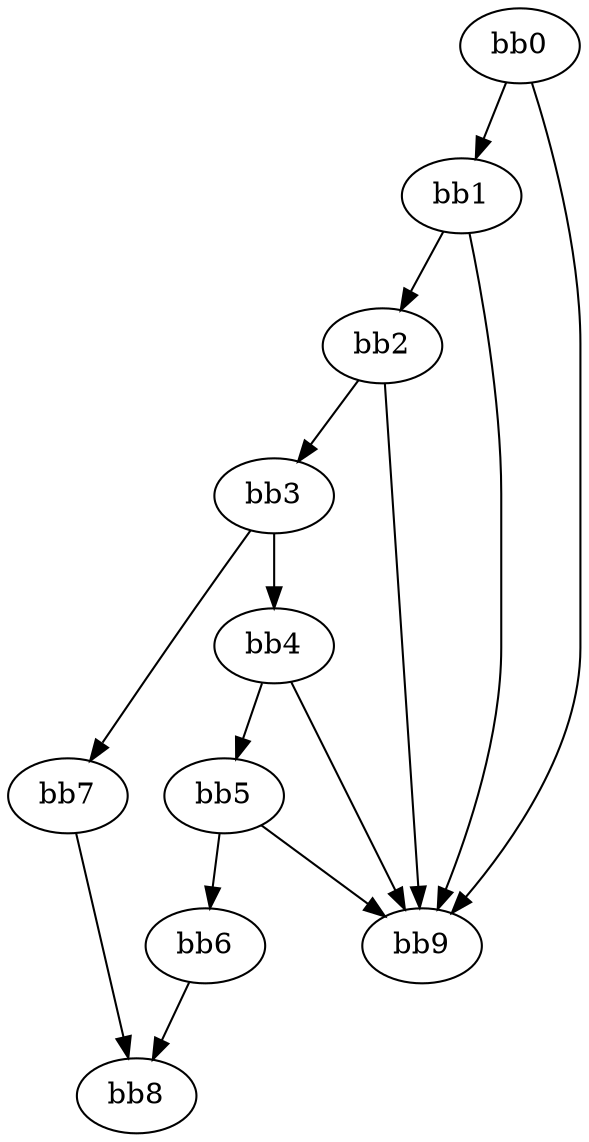 digraph {
    0 [ label = "bb0\l" ]
    1 [ label = "bb1\l" ]
    2 [ label = "bb2\l" ]
    3 [ label = "bb3\l" ]
    4 [ label = "bb4\l" ]
    5 [ label = "bb5\l" ]
    6 [ label = "bb6\l" ]
    7 [ label = "bb7\l" ]
    8 [ label = "bb8\l" ]
    9 [ label = "bb9\l" ]
    0 -> 1 [ ]
    0 -> 9 [ ]
    1 -> 2 [ ]
    1 -> 9 [ ]
    2 -> 3 [ ]
    2 -> 9 [ ]
    3 -> 4 [ ]
    3 -> 7 [ ]
    4 -> 5 [ ]
    4 -> 9 [ ]
    5 -> 6 [ ]
    5 -> 9 [ ]
    6 -> 8 [ ]
    7 -> 8 [ ]
}

